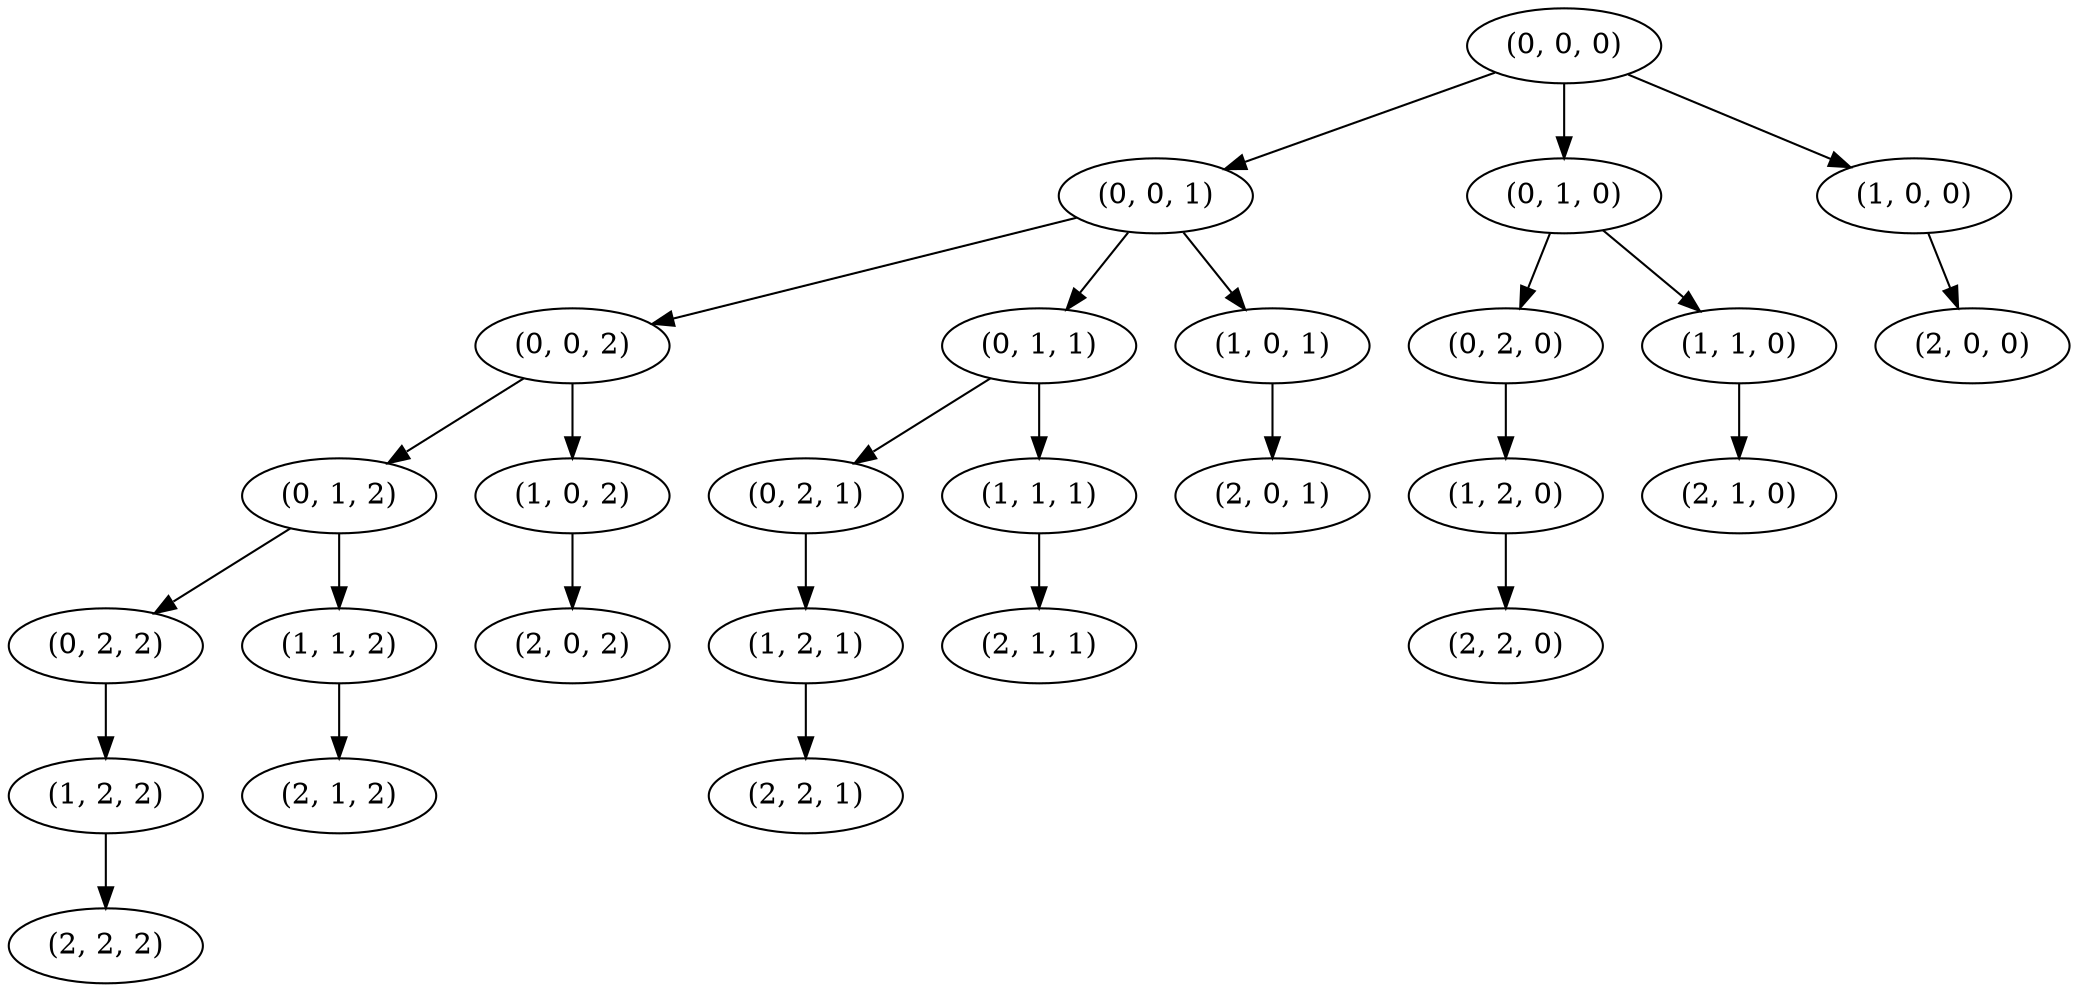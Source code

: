 digraph{ 
        n1[label = "(0, 0, 0)"];
        n2[label = "(0, 0, 1)"];
        n3[label = "(0, 0, 2)"];
        n4[label = "(0, 1, 0)"];
        n5[label = "(0, 1, 1)"];
        n6[label = "(0, 1, 2)"];
        n7[label = "(0, 2, 0)"];
        n8[label = "(0, 2, 1)"];
        n9[label = "(0, 2, 2)"];
        n10[label = "(1, 0, 0)"];
        n11[label = "(1, 0, 1)"];
        n12[label = "(1, 0, 2)"];
        n13[label = "(1, 1, 0)"];
        n14[label = "(1, 1, 1)"];
        n15[label = "(1, 1, 2)"];
        n16[label = "(1, 2, 0)"];
        n17[label = "(1, 2, 1)"];
        n18[label = "(1, 2, 2)"];
        n19[label = "(2, 0, 0)"];
        n20[label = "(2, 0, 1)"];
        n21[label = "(2, 0, 2)"];
        n22[label = "(2, 1, 0)"];
        n23[label = "(2, 1, 1)"];
        n24[label = "(2, 1, 2)"];
        n25[label = "(2, 2, 0)"];
        n26[label = "(2, 2, 1)"];
        n27[label = "(2, 2, 2)"];

        n1 -> { n2, n4, n10};

        n2 -> { n3, n5, n11};
        n4 -> {n13, n7};
        n10 -> {n19};

        n3 -> { n12, n6};
        n5 -> { n14, n8};
        n11 -> { n20};
        n13 ->{n22};
        n7 ->{n16};

        n12 -> {n21};
        n6 -> { n15, n9};
        n14 -> { n23};
        n8 -> {n17};
        n16 -> { n25};

        n15 -> n24;
        n9 -> {n18};
        n17 -> n26;

        n18 -> n27;

       
}
